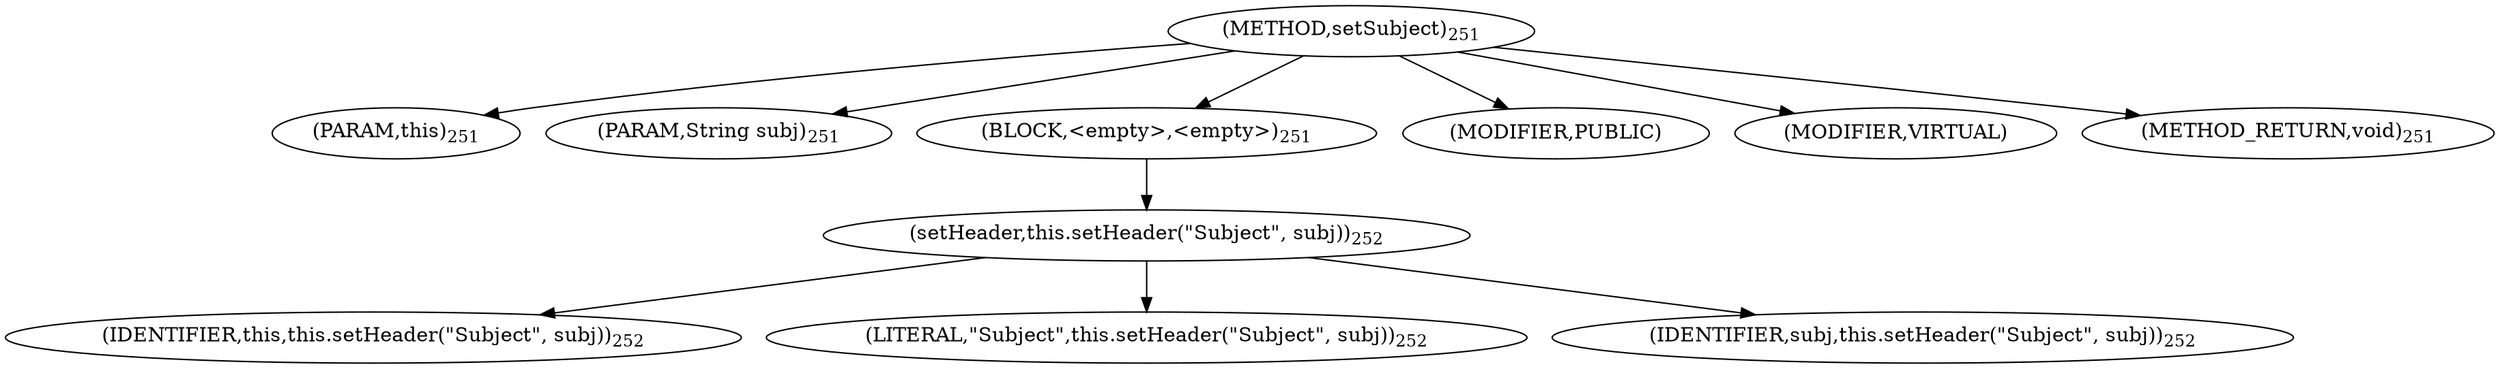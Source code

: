 digraph "setSubject" {  
"402" [label = <(METHOD,setSubject)<SUB>251</SUB>> ]
"28" [label = <(PARAM,this)<SUB>251</SUB>> ]
"403" [label = <(PARAM,String subj)<SUB>251</SUB>> ]
"404" [label = <(BLOCK,&lt;empty&gt;,&lt;empty&gt;)<SUB>251</SUB>> ]
"405" [label = <(setHeader,this.setHeader(&quot;Subject&quot;, subj))<SUB>252</SUB>> ]
"27" [label = <(IDENTIFIER,this,this.setHeader(&quot;Subject&quot;, subj))<SUB>252</SUB>> ]
"406" [label = <(LITERAL,&quot;Subject&quot;,this.setHeader(&quot;Subject&quot;, subj))<SUB>252</SUB>> ]
"407" [label = <(IDENTIFIER,subj,this.setHeader(&quot;Subject&quot;, subj))<SUB>252</SUB>> ]
"408" [label = <(MODIFIER,PUBLIC)> ]
"409" [label = <(MODIFIER,VIRTUAL)> ]
"410" [label = <(METHOD_RETURN,void)<SUB>251</SUB>> ]
  "402" -> "28" 
  "402" -> "403" 
  "402" -> "404" 
  "402" -> "408" 
  "402" -> "409" 
  "402" -> "410" 
  "404" -> "405" 
  "405" -> "27" 
  "405" -> "406" 
  "405" -> "407" 
}
